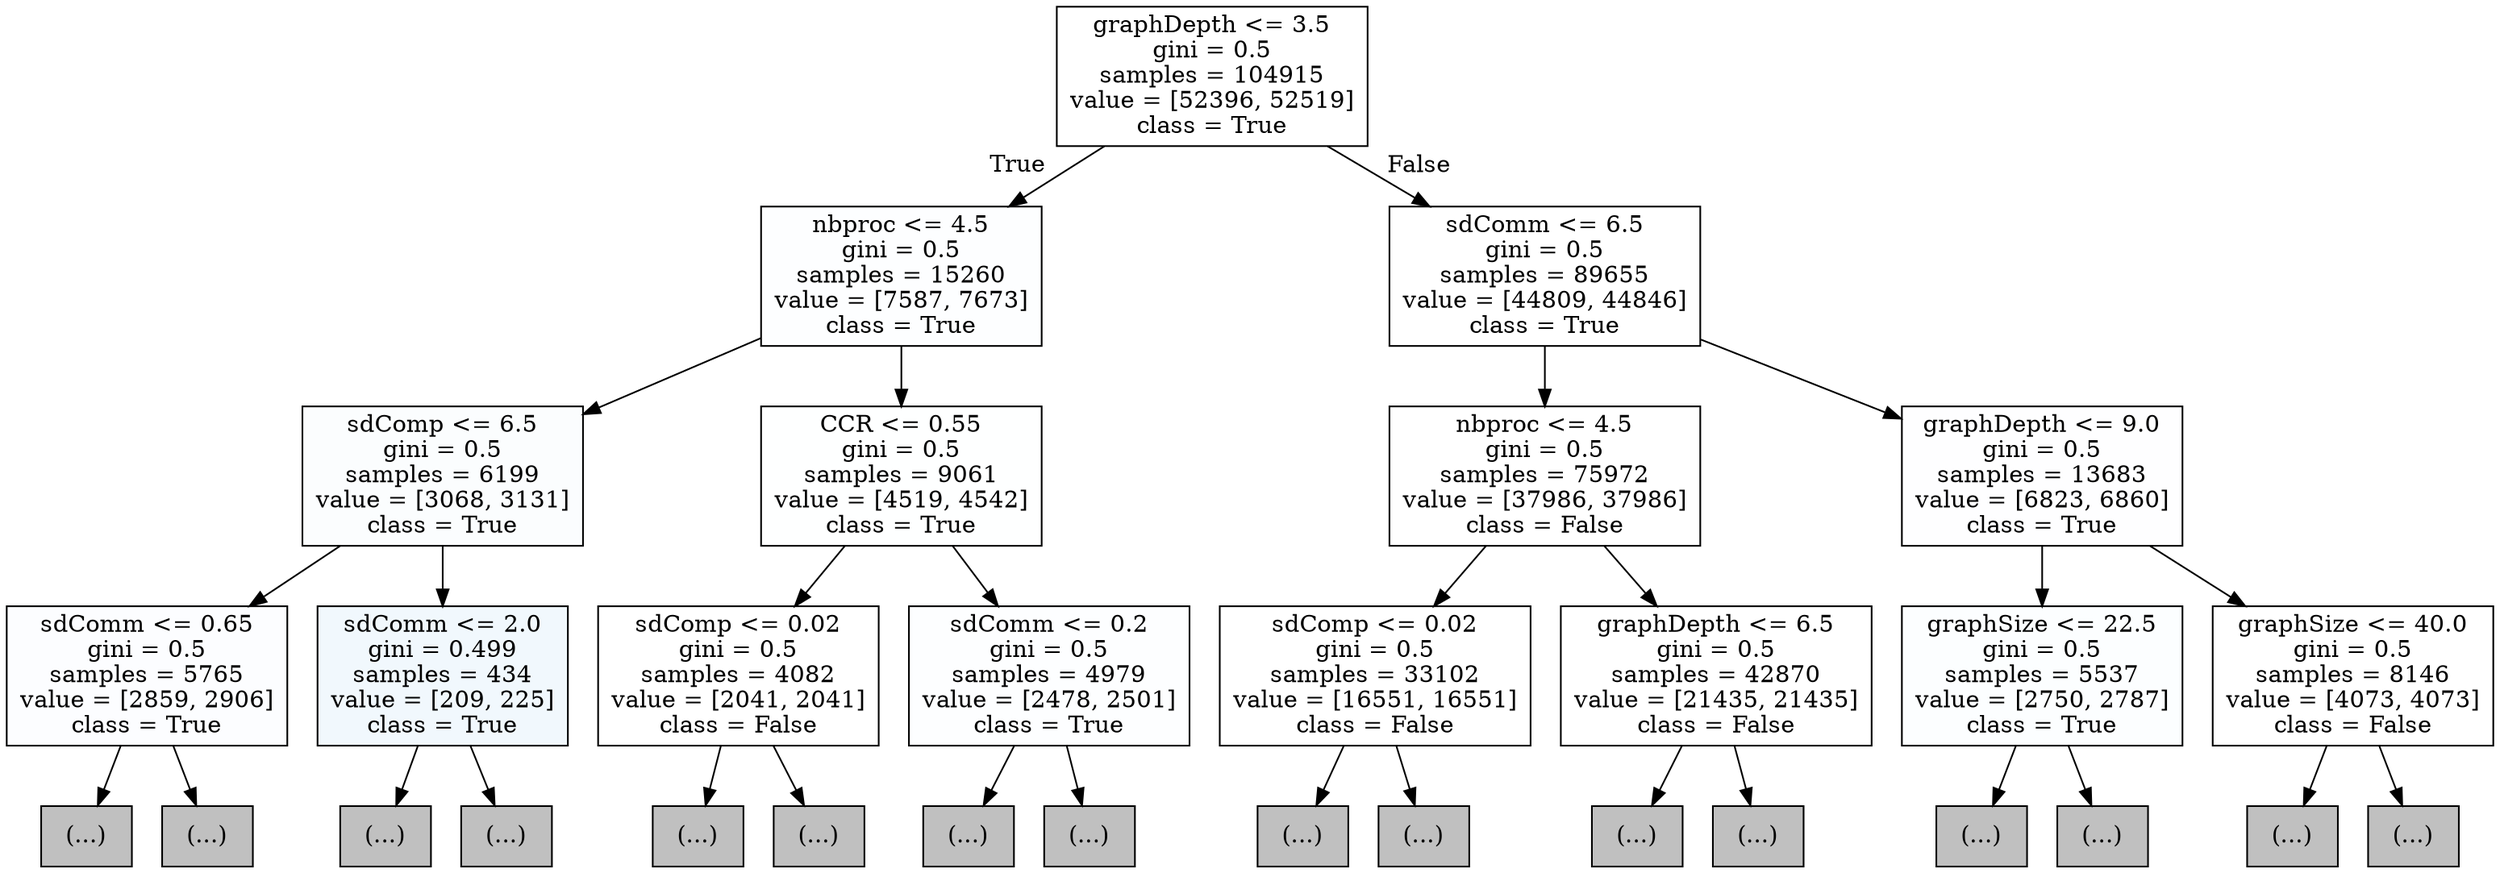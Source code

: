 digraph Tree {
node [shape=box, style="filled", color="black"] ;
0 [label="graphDepth <= 3.5\ngini = 0.5\nsamples = 104915\nvalue = [52396, 52519]\nclass = True", fillcolor="#ffffff"] ;
1 [label="nbproc <= 4.5\ngini = 0.5\nsamples = 15260\nvalue = [7587, 7673]\nclass = True", fillcolor="#fdfeff"] ;
0 -> 1 [labeldistance=2.5, labelangle=45, headlabel="True"] ;
2 [label="sdComp <= 6.5\ngini = 0.5\nsamples = 6199\nvalue = [3068, 3131]\nclass = True", fillcolor="#fbfdfe"] ;
1 -> 2 ;
3 [label="sdComm <= 0.65\ngini = 0.5\nsamples = 5765\nvalue = [2859, 2906]\nclass = True", fillcolor="#fcfdff"] ;
2 -> 3 ;
4 [label="(...)", fillcolor="#C0C0C0"] ;
3 -> 4 ;
33 [label="(...)", fillcolor="#C0C0C0"] ;
3 -> 33 ;
50 [label="sdComm <= 2.0\ngini = 0.499\nsamples = 434\nvalue = [209, 225]\nclass = True", fillcolor="#f1f8fd"] ;
2 -> 50 ;
51 [label="(...)", fillcolor="#C0C0C0"] ;
50 -> 51 ;
52 [label="(...)", fillcolor="#C0C0C0"] ;
50 -> 52 ;
55 [label="CCR <= 0.55\ngini = 0.5\nsamples = 9061\nvalue = [4519, 4542]\nclass = True", fillcolor="#feffff"] ;
1 -> 55 ;
56 [label="sdComp <= 0.02\ngini = 0.5\nsamples = 4082\nvalue = [2041, 2041]\nclass = False", fillcolor="#ffffff"] ;
55 -> 56 ;
57 [label="(...)", fillcolor="#C0C0C0"] ;
56 -> 57 ;
62 [label="(...)", fillcolor="#C0C0C0"] ;
56 -> 62 ;
73 [label="sdComm <= 0.2\ngini = 0.5\nsamples = 4979\nvalue = [2478, 2501]\nclass = True", fillcolor="#fdfeff"] ;
55 -> 73 ;
74 [label="(...)", fillcolor="#C0C0C0"] ;
73 -> 74 ;
79 [label="(...)", fillcolor="#C0C0C0"] ;
73 -> 79 ;
108 [label="sdComm <= 6.5\ngini = 0.5\nsamples = 89655\nvalue = [44809, 44846]\nclass = True", fillcolor="#ffffff"] ;
0 -> 108 [labeldistance=2.5, labelangle=-45, headlabel="False"] ;
109 [label="nbproc <= 4.5\ngini = 0.5\nsamples = 75972\nvalue = [37986, 37986]\nclass = False", fillcolor="#ffffff"] ;
108 -> 109 ;
110 [label="sdComp <= 0.02\ngini = 0.5\nsamples = 33102\nvalue = [16551, 16551]\nclass = False", fillcolor="#ffffff"] ;
109 -> 110 ;
111 [label="(...)", fillcolor="#C0C0C0"] ;
110 -> 111 ;
152 [label="(...)", fillcolor="#C0C0C0"] ;
110 -> 152 ;
445 [label="graphDepth <= 6.5\ngini = 0.5\nsamples = 42870\nvalue = [21435, 21435]\nclass = False", fillcolor="#ffffff"] ;
109 -> 445 ;
446 [label="(...)", fillcolor="#C0C0C0"] ;
445 -> 446 ;
541 [label="(...)", fillcolor="#C0C0C0"] ;
445 -> 541 ;
780 [label="graphDepth <= 9.0\ngini = 0.5\nsamples = 13683\nvalue = [6823, 6860]\nclass = True", fillcolor="#fefeff"] ;
108 -> 780 ;
781 [label="graphSize <= 22.5\ngini = 0.5\nsamples = 5537\nvalue = [2750, 2787]\nclass = True", fillcolor="#fcfeff"] ;
780 -> 781 ;
782 [label="(...)", fillcolor="#C0C0C0"] ;
781 -> 782 ;
793 [label="(...)", fillcolor="#C0C0C0"] ;
781 -> 793 ;
816 [label="graphSize <= 40.0\ngini = 0.5\nsamples = 8146\nvalue = [4073, 4073]\nclass = False", fillcolor="#ffffff"] ;
780 -> 816 ;
817 [label="(...)", fillcolor="#C0C0C0"] ;
816 -> 817 ;
828 [label="(...)", fillcolor="#C0C0C0"] ;
816 -> 828 ;
}